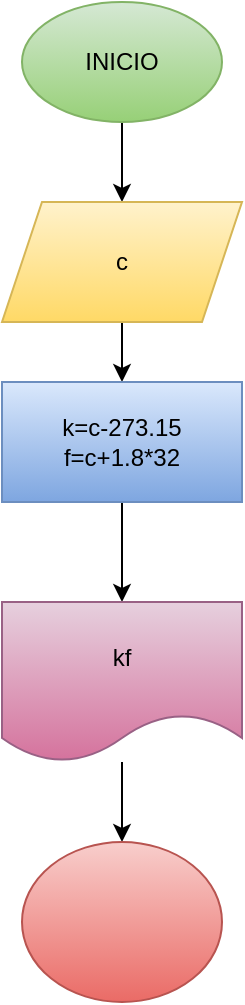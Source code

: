 <mxfile>
    <diagram id="t11Hku8Tp64qHmdG8S4t" name="Página-1">
        <mxGraphModel dx="434" dy="280" grid="1" gridSize="10" guides="1" tooltips="1" connect="1" arrows="1" fold="1" page="1" pageScale="1" pageWidth="827" pageHeight="1169" math="0" shadow="0">
            <root>
                <mxCell id="0"/>
                <mxCell id="1" parent="0"/>
                <mxCell id="6" value="" style="edgeStyle=none;html=1;" edge="1" parent="1" source="2" target="5">
                    <mxGeometry relative="1" as="geometry"/>
                </mxCell>
                <mxCell id="2" value="&lt;font color=&quot;#000000&quot;&gt;INICIO&lt;/font&gt;" style="ellipse;whiteSpace=wrap;html=1;fillColor=#d5e8d4;gradientColor=#97d077;strokeColor=#82b366;" vertex="1" parent="1">
                    <mxGeometry x="180" y="20" width="100" height="60" as="geometry"/>
                </mxCell>
                <mxCell id="8" value="" style="edgeStyle=none;html=1;" edge="1" parent="1" source="5" target="7">
                    <mxGeometry relative="1" as="geometry"/>
                </mxCell>
                <mxCell id="5" value="&lt;font color=&quot;#000000&quot;&gt;c&lt;/font&gt;" style="shape=parallelogram;perimeter=parallelogramPerimeter;whiteSpace=wrap;html=1;fixedSize=1;fillColor=#fff2cc;strokeColor=#d6b656;gradientColor=#ffd966;" vertex="1" parent="1">
                    <mxGeometry x="170" y="120" width="120" height="60" as="geometry"/>
                </mxCell>
                <mxCell id="10" value="" style="edgeStyle=none;html=1;" edge="1" parent="1" source="7" target="9">
                    <mxGeometry relative="1" as="geometry"/>
                </mxCell>
                <mxCell id="7" value="&lt;font color=&quot;#000000&quot;&gt;k=c-273.15&lt;br&gt;f=c+1.8*32&lt;br&gt;&lt;/font&gt;" style="whiteSpace=wrap;html=1;fillColor=#dae8fc;strokeColor=#6c8ebf;gradientColor=#7ea6e0;" vertex="1" parent="1">
                    <mxGeometry x="170" y="210" width="120" height="60" as="geometry"/>
                </mxCell>
                <mxCell id="12" value="" style="edgeStyle=none;html=1;" edge="1" parent="1" source="9" target="11">
                    <mxGeometry relative="1" as="geometry"/>
                </mxCell>
                <mxCell id="9" value="&lt;font color=&quot;#000000&quot;&gt;kf&lt;/font&gt;" style="shape=document;whiteSpace=wrap;html=1;boundedLbl=1;fillColor=#e6d0de;strokeColor=#996185;gradientColor=#d5739d;" vertex="1" parent="1">
                    <mxGeometry x="170" y="320" width="120" height="80" as="geometry"/>
                </mxCell>
                <mxCell id="11" value="" style="ellipse;whiteSpace=wrap;html=1;fillColor=#f8cecc;strokeColor=#b85450;gradientColor=#ea6b66;" vertex="1" parent="1">
                    <mxGeometry x="180" y="440" width="100" height="80" as="geometry"/>
                </mxCell>
            </root>
        </mxGraphModel>
    </diagram>
</mxfile>